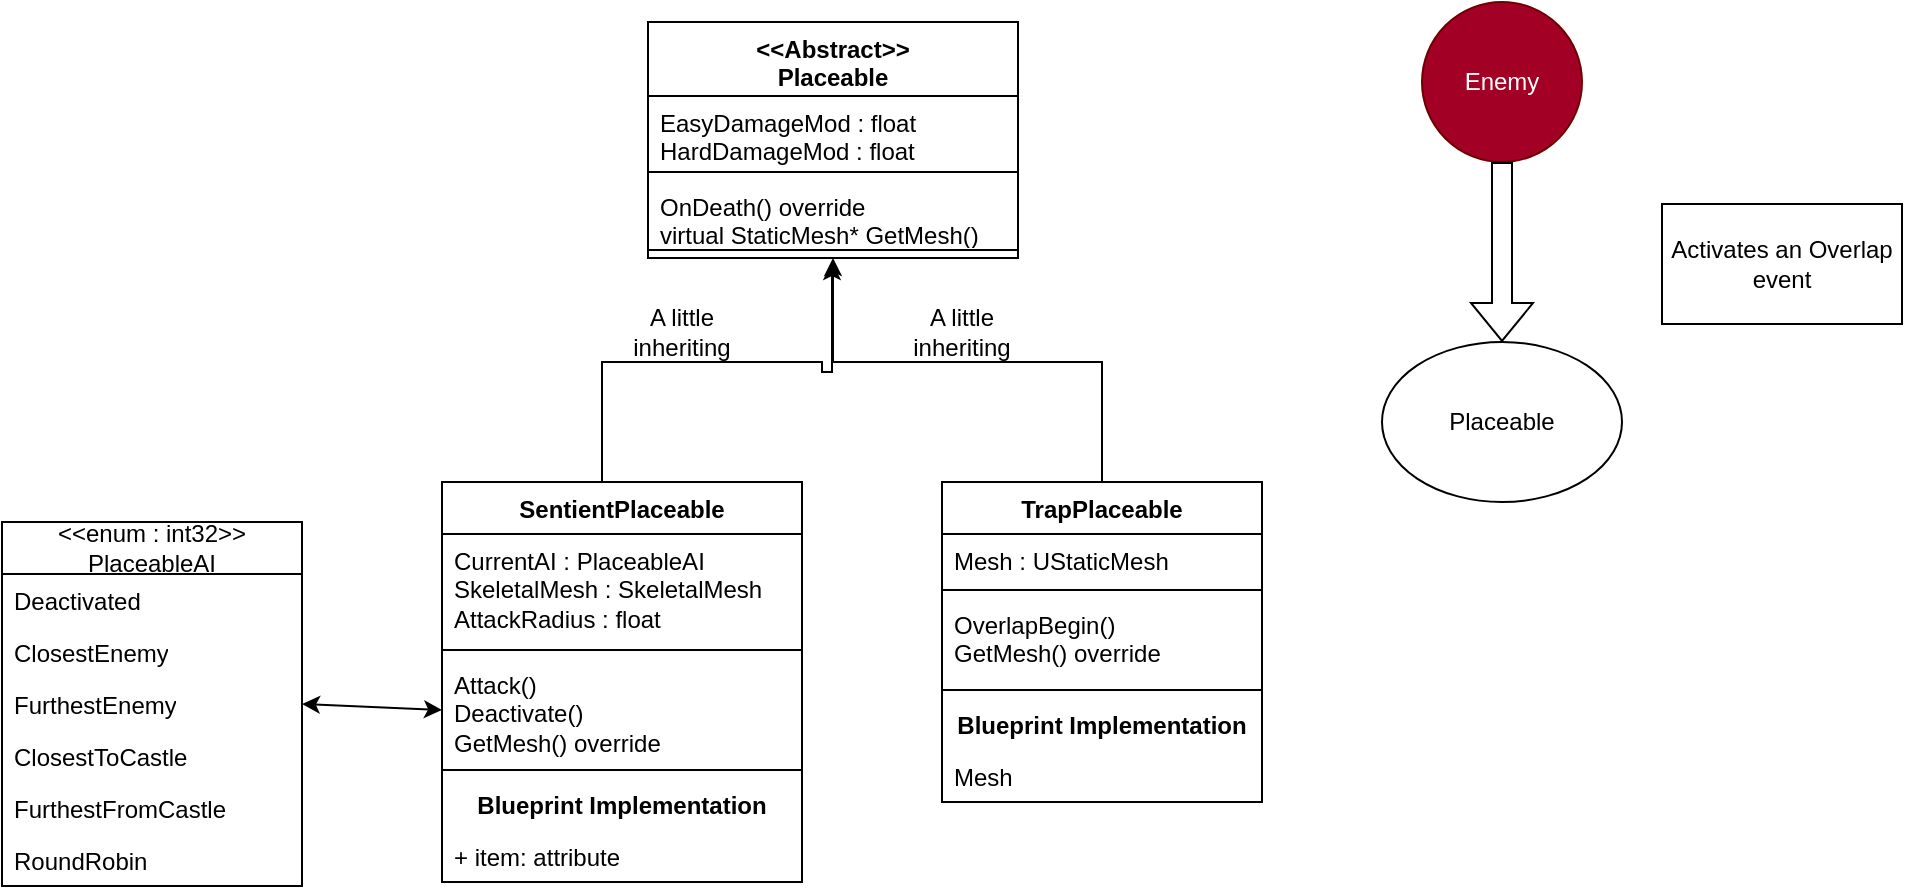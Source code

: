 <mxfile version="23.1.5" type="device">
  <diagram name="Page-1" id="dvUW2eC1L8cqyB-riuxm">
    <mxGraphModel dx="989" dy="582" grid="1" gridSize="10" guides="1" tooltips="1" connect="1" arrows="1" fold="1" page="1" pageScale="1" pageWidth="850" pageHeight="1100" math="0" shadow="0">
      <root>
        <mxCell id="0" />
        <mxCell id="1" parent="0" />
        <mxCell id="raxqcrFRsS7nDfgu2iXv-1" value="&amp;lt;&amp;lt;enum : int32&amp;gt;&amp;gt;&lt;br&gt;PlaceableAI" style="swimlane;fontStyle=0;childLayout=stackLayout;horizontal=1;startSize=26;fillColor=none;horizontalStack=0;resizeParent=1;resizeParentMax=0;resizeLast=0;collapsible=1;marginBottom=0;whiteSpace=wrap;html=1;" parent="1" vertex="1">
          <mxGeometry x="10" y="320" width="150" height="182" as="geometry" />
        </mxCell>
        <mxCell id="raxqcrFRsS7nDfgu2iXv-6" value="Deactivated" style="text;strokeColor=none;fillColor=none;align=left;verticalAlign=top;spacingLeft=4;spacingRight=4;overflow=hidden;rotatable=0;points=[[0,0.5],[1,0.5]];portConstraint=eastwest;whiteSpace=wrap;html=1;" parent="raxqcrFRsS7nDfgu2iXv-1" vertex="1">
          <mxGeometry y="26" width="150" height="26" as="geometry" />
        </mxCell>
        <mxCell id="raxqcrFRsS7nDfgu2iXv-2" value="ClosestEnemy" style="text;strokeColor=none;fillColor=none;align=left;verticalAlign=top;spacingLeft=4;spacingRight=4;overflow=hidden;rotatable=0;points=[[0,0.5],[1,0.5]];portConstraint=eastwest;whiteSpace=wrap;html=1;" parent="raxqcrFRsS7nDfgu2iXv-1" vertex="1">
          <mxGeometry y="52" width="150" height="26" as="geometry" />
        </mxCell>
        <mxCell id="raxqcrFRsS7nDfgu2iXv-3" value="FurthestEnemy" style="text;strokeColor=none;fillColor=none;align=left;verticalAlign=top;spacingLeft=4;spacingRight=4;overflow=hidden;rotatable=0;points=[[0,0.5],[1,0.5]];portConstraint=eastwest;whiteSpace=wrap;html=1;" parent="raxqcrFRsS7nDfgu2iXv-1" vertex="1">
          <mxGeometry y="78" width="150" height="26" as="geometry" />
        </mxCell>
        <mxCell id="raxqcrFRsS7nDfgu2iXv-4" value="ClosestToCastle" style="text;strokeColor=none;fillColor=none;align=left;verticalAlign=top;spacingLeft=4;spacingRight=4;overflow=hidden;rotatable=0;points=[[0,0.5],[1,0.5]];portConstraint=eastwest;whiteSpace=wrap;html=1;" parent="raxqcrFRsS7nDfgu2iXv-1" vertex="1">
          <mxGeometry y="104" width="150" height="26" as="geometry" />
        </mxCell>
        <mxCell id="raxqcrFRsS7nDfgu2iXv-5" value="FurthestFromCastle" style="text;strokeColor=none;fillColor=none;align=left;verticalAlign=top;spacingLeft=4;spacingRight=4;overflow=hidden;rotatable=0;points=[[0,0.5],[1,0.5]];portConstraint=eastwest;whiteSpace=wrap;html=1;" parent="raxqcrFRsS7nDfgu2iXv-1" vertex="1">
          <mxGeometry y="130" width="150" height="26" as="geometry" />
        </mxCell>
        <mxCell id="raxqcrFRsS7nDfgu2iXv-7" value="RoundRobin" style="text;strokeColor=none;fillColor=none;align=left;verticalAlign=top;spacingLeft=4;spacingRight=4;overflow=hidden;rotatable=0;points=[[0,0.5],[1,0.5]];portConstraint=eastwest;whiteSpace=wrap;html=1;" parent="raxqcrFRsS7nDfgu2iXv-1" vertex="1">
          <mxGeometry y="156" width="150" height="26" as="geometry" />
        </mxCell>
        <mxCell id="raxqcrFRsS7nDfgu2iXv-16" value="" style="edgeStyle=orthogonalEdgeStyle;rounded=0;orthogonalLoop=1;jettySize=auto;html=1;exitX=0.5;exitY=0;exitDx=0;exitDy=0;" parent="1" source="raxqcrFRsS7nDfgu2iXv-9" edge="1">
          <mxGeometry relative="1" as="geometry">
            <mxPoint x="425.0" y="190.0" as="targetPoint" />
            <Array as="points">
              <mxPoint x="310" y="240" />
              <mxPoint x="420" y="240" />
              <mxPoint x="420" y="245" />
              <mxPoint x="425" y="245" />
            </Array>
          </mxGeometry>
        </mxCell>
        <mxCell id="raxqcrFRsS7nDfgu2iXv-9" value="SentientPlaceable" style="swimlane;fontStyle=1;align=center;verticalAlign=top;childLayout=stackLayout;horizontal=1;startSize=26;horizontalStack=0;resizeParent=1;resizeParentMax=0;resizeLast=0;collapsible=1;marginBottom=0;whiteSpace=wrap;html=1;" parent="1" vertex="1">
          <mxGeometry x="230" y="300" width="180" height="200" as="geometry" />
        </mxCell>
        <mxCell id="raxqcrFRsS7nDfgu2iXv-10" value="CurrentAI : PlaceableAI&lt;br&gt;SkeletalMesh : SkeletalMesh&lt;br&gt;AttackRadius : float" style="text;strokeColor=none;fillColor=none;align=left;verticalAlign=top;spacingLeft=4;spacingRight=4;overflow=hidden;rotatable=0;points=[[0,0.5],[1,0.5]];portConstraint=eastwest;whiteSpace=wrap;html=1;" parent="raxqcrFRsS7nDfgu2iXv-9" vertex="1">
          <mxGeometry y="26" width="180" height="54" as="geometry" />
        </mxCell>
        <mxCell id="raxqcrFRsS7nDfgu2iXv-11" value="" style="line;strokeWidth=1;fillColor=none;align=left;verticalAlign=middle;spacingTop=-1;spacingLeft=3;spacingRight=3;rotatable=0;labelPosition=right;points=[];portConstraint=eastwest;strokeColor=inherit;" parent="raxqcrFRsS7nDfgu2iXv-9" vertex="1">
          <mxGeometry y="80" width="180" height="8" as="geometry" />
        </mxCell>
        <mxCell id="raxqcrFRsS7nDfgu2iXv-12" value="Attack()&lt;br&gt;Deactivate()&lt;br&gt;GetMesh() override" style="text;strokeColor=none;fillColor=none;align=left;verticalAlign=top;spacingLeft=4;spacingRight=4;overflow=hidden;rotatable=0;points=[[0,0.5],[1,0.5]];portConstraint=eastwest;whiteSpace=wrap;html=1;" parent="raxqcrFRsS7nDfgu2iXv-9" vertex="1">
          <mxGeometry y="88" width="180" height="52" as="geometry" />
        </mxCell>
        <mxCell id="raxqcrFRsS7nDfgu2iXv-13" value="" style="line;strokeWidth=1;fillColor=none;align=left;verticalAlign=middle;spacingTop=-1;spacingLeft=3;spacingRight=3;rotatable=0;labelPosition=right;points=[];portConstraint=eastwest;strokeColor=inherit;" parent="raxqcrFRsS7nDfgu2iXv-9" vertex="1">
          <mxGeometry y="140" width="180" height="8" as="geometry" />
        </mxCell>
        <mxCell id="raxqcrFRsS7nDfgu2iXv-14" value="&lt;b&gt;Blueprint Implementation&lt;/b&gt;" style="text;strokeColor=none;fillColor=none;align=center;verticalAlign=top;spacingLeft=4;spacingRight=4;overflow=hidden;rotatable=0;points=[[0,0.5],[1,0.5]];portConstraint=eastwest;whiteSpace=wrap;html=1;" parent="raxqcrFRsS7nDfgu2iXv-9" vertex="1">
          <mxGeometry y="148" width="180" height="26" as="geometry" />
        </mxCell>
        <mxCell id="raxqcrFRsS7nDfgu2iXv-15" value="+ item: attribute" style="text;strokeColor=none;fillColor=none;align=left;verticalAlign=top;spacingLeft=4;spacingRight=4;overflow=hidden;rotatable=0;points=[[0,0.5],[1,0.5]];portConstraint=eastwest;whiteSpace=wrap;html=1;" parent="raxqcrFRsS7nDfgu2iXv-9" vertex="1">
          <mxGeometry y="174" width="180" height="26" as="geometry" />
        </mxCell>
        <mxCell id="raxqcrFRsS7nDfgu2iXv-17" value="A little inheriting" style="text;html=1;align=center;verticalAlign=middle;whiteSpace=wrap;rounded=0;" parent="1" vertex="1">
          <mxGeometry x="320" y="210" width="60" height="30" as="geometry" />
        </mxCell>
        <mxCell id="raxqcrFRsS7nDfgu2iXv-18" value="" style="endArrow=classic;startArrow=classic;html=1;rounded=0;exitX=1;exitY=0.5;exitDx=0;exitDy=0;entryX=0;entryY=0.5;entryDx=0;entryDy=0;" parent="1" source="raxqcrFRsS7nDfgu2iXv-3" target="raxqcrFRsS7nDfgu2iXv-12" edge="1">
          <mxGeometry width="50" height="50" relative="1" as="geometry">
            <mxPoint x="150" y="380" as="sourcePoint" />
            <mxPoint x="200" y="330" as="targetPoint" />
          </mxGeometry>
        </mxCell>
        <mxCell id="raxqcrFRsS7nDfgu2iXv-19" value="Enemy" style="ellipse;whiteSpace=wrap;html=1;aspect=fixed;fillColor=#a20025;fontColor=#ffffff;strokeColor=#6F0000;" parent="1" vertex="1">
          <mxGeometry x="720" y="60" width="80" height="80" as="geometry" />
        </mxCell>
        <mxCell id="raxqcrFRsS7nDfgu2iXv-20" value="" style="shape=flexArrow;endArrow=classic;html=1;rounded=0;exitX=0.5;exitY=1;exitDx=0;exitDy=0;" parent="1" source="raxqcrFRsS7nDfgu2iXv-19" edge="1">
          <mxGeometry width="50" height="50" relative="1" as="geometry">
            <mxPoint x="770" y="220" as="sourcePoint" />
            <mxPoint x="760" y="230" as="targetPoint" />
          </mxGeometry>
        </mxCell>
        <mxCell id="raxqcrFRsS7nDfgu2iXv-21" value="Placeable" style="ellipse;whiteSpace=wrap;html=1;" parent="1" vertex="1">
          <mxGeometry x="700" y="230" width="120" height="80" as="geometry" />
        </mxCell>
        <mxCell id="raxqcrFRsS7nDfgu2iXv-22" value="Activates an Overlap event" style="rounded=0;whiteSpace=wrap;html=1;" parent="1" vertex="1">
          <mxGeometry x="840" y="161" width="120" height="60" as="geometry" />
        </mxCell>
        <mxCell id="raxqcrFRsS7nDfgu2iXv-30" value="" style="edgeStyle=orthogonalEdgeStyle;rounded=0;orthogonalLoop=1;jettySize=auto;html=1;entryX=0.5;entryY=1;entryDx=0;entryDy=0;" parent="1" source="raxqcrFRsS7nDfgu2iXv-23" target="raxqcrFRsS7nDfgu2iXv-35" edge="1">
          <mxGeometry relative="1" as="geometry">
            <mxPoint x="425.0" y="182.5" as="targetPoint" />
            <Array as="points">
              <mxPoint x="560" y="240" />
              <mxPoint x="425" y="240" />
            </Array>
          </mxGeometry>
        </mxCell>
        <mxCell id="raxqcrFRsS7nDfgu2iXv-23" value="TrapPlaceable" style="swimlane;fontStyle=1;align=center;verticalAlign=top;childLayout=stackLayout;horizontal=1;startSize=26;horizontalStack=0;resizeParent=1;resizeParentMax=0;resizeLast=0;collapsible=1;marginBottom=0;whiteSpace=wrap;html=1;" parent="1" vertex="1">
          <mxGeometry x="480" y="300" width="160" height="160" as="geometry" />
        </mxCell>
        <mxCell id="raxqcrFRsS7nDfgu2iXv-24" value="Mesh : UStaticMesh" style="text;strokeColor=none;fillColor=none;align=left;verticalAlign=top;spacingLeft=4;spacingRight=4;overflow=hidden;rotatable=0;points=[[0,0.5],[1,0.5]];portConstraint=eastwest;whiteSpace=wrap;html=1;" parent="raxqcrFRsS7nDfgu2iXv-23" vertex="1">
          <mxGeometry y="26" width="160" height="24" as="geometry" />
        </mxCell>
        <mxCell id="raxqcrFRsS7nDfgu2iXv-25" value="" style="line;strokeWidth=1;fillColor=none;align=left;verticalAlign=middle;spacingTop=-1;spacingLeft=3;spacingRight=3;rotatable=0;labelPosition=right;points=[];portConstraint=eastwest;strokeColor=inherit;" parent="raxqcrFRsS7nDfgu2iXv-23" vertex="1">
          <mxGeometry y="50" width="160" height="8" as="geometry" />
        </mxCell>
        <mxCell id="raxqcrFRsS7nDfgu2iXv-26" value="OverlapBegin()&lt;br&gt;GetMesh() override" style="text;strokeColor=none;fillColor=none;align=left;verticalAlign=top;spacingLeft=4;spacingRight=4;overflow=hidden;rotatable=0;points=[[0,0.5],[1,0.5]];portConstraint=eastwest;whiteSpace=wrap;html=1;" parent="raxqcrFRsS7nDfgu2iXv-23" vertex="1">
          <mxGeometry y="58" width="160" height="42" as="geometry" />
        </mxCell>
        <mxCell id="raxqcrFRsS7nDfgu2iXv-27" value="" style="line;strokeWidth=1;fillColor=none;align=left;verticalAlign=middle;spacingTop=-1;spacingLeft=3;spacingRight=3;rotatable=0;labelPosition=right;points=[];portConstraint=eastwest;strokeColor=inherit;" parent="raxqcrFRsS7nDfgu2iXv-23" vertex="1">
          <mxGeometry y="100" width="160" height="8" as="geometry" />
        </mxCell>
        <mxCell id="raxqcrFRsS7nDfgu2iXv-28" value="&lt;b&gt;Blueprint Implementation&lt;/b&gt;" style="text;strokeColor=none;fillColor=none;align=center;verticalAlign=top;spacingLeft=4;spacingRight=4;overflow=hidden;rotatable=0;points=[[0,0.5],[1,0.5]];portConstraint=eastwest;whiteSpace=wrap;html=1;" parent="raxqcrFRsS7nDfgu2iXv-23" vertex="1">
          <mxGeometry y="108" width="160" height="26" as="geometry" />
        </mxCell>
        <mxCell id="raxqcrFRsS7nDfgu2iXv-29" value="Mesh" style="text;strokeColor=none;fillColor=none;align=left;verticalAlign=top;spacingLeft=4;spacingRight=4;overflow=hidden;rotatable=0;points=[[0,0.5],[1,0.5]];portConstraint=eastwest;whiteSpace=wrap;html=1;" parent="raxqcrFRsS7nDfgu2iXv-23" vertex="1">
          <mxGeometry y="134" width="160" height="26" as="geometry" />
        </mxCell>
        <mxCell id="raxqcrFRsS7nDfgu2iXv-32" value="A little inheriting" style="text;html=1;align=center;verticalAlign=middle;whiteSpace=wrap;rounded=0;" parent="1" vertex="1">
          <mxGeometry x="460" y="210" width="60" height="30" as="geometry" />
        </mxCell>
        <mxCell id="raxqcrFRsS7nDfgu2iXv-35" value="&amp;lt;&amp;lt;Abstract&amp;gt;&amp;gt;&lt;br&gt;Placeable" style="swimlane;fontStyle=1;align=center;verticalAlign=top;childLayout=stackLayout;horizontal=1;startSize=37;horizontalStack=0;resizeParent=1;resizeParentMax=0;resizeLast=0;collapsible=1;marginBottom=0;whiteSpace=wrap;html=1;" parent="1" vertex="1">
          <mxGeometry x="333" y="70" width="185" height="118" as="geometry" />
        </mxCell>
        <mxCell id="raxqcrFRsS7nDfgu2iXv-36" value="EasyDamageMod : float&lt;br&gt;HardDamageMod : float" style="text;strokeColor=none;fillColor=none;align=left;verticalAlign=top;spacingLeft=4;spacingRight=4;overflow=hidden;rotatable=0;points=[[0,0.5],[1,0.5]];portConstraint=eastwest;whiteSpace=wrap;html=1;" parent="raxqcrFRsS7nDfgu2iXv-35" vertex="1">
          <mxGeometry y="37" width="185" height="34" as="geometry" />
        </mxCell>
        <mxCell id="raxqcrFRsS7nDfgu2iXv-37" value="" style="line;strokeWidth=1;fillColor=none;align=left;verticalAlign=middle;spacingTop=-1;spacingLeft=3;spacingRight=3;rotatable=0;labelPosition=right;points=[];portConstraint=eastwest;strokeColor=inherit;" parent="raxqcrFRsS7nDfgu2iXv-35" vertex="1">
          <mxGeometry y="71" width="185" height="8" as="geometry" />
        </mxCell>
        <mxCell id="raxqcrFRsS7nDfgu2iXv-38" value="OnDeath() override&lt;br&gt;virtual StaticMesh* GetMesh()" style="text;strokeColor=none;fillColor=none;align=left;verticalAlign=top;spacingLeft=4;spacingRight=4;overflow=hidden;rotatable=0;points=[[0,0.5],[1,0.5]];portConstraint=eastwest;whiteSpace=wrap;html=1;" parent="raxqcrFRsS7nDfgu2iXv-35" vertex="1">
          <mxGeometry y="79" width="185" height="31" as="geometry" />
        </mxCell>
        <mxCell id="raxqcrFRsS7nDfgu2iXv-39" value="" style="line;strokeWidth=1;fillColor=none;align=left;verticalAlign=middle;spacingTop=-1;spacingLeft=3;spacingRight=3;rotatable=0;labelPosition=right;points=[];portConstraint=eastwest;strokeColor=inherit;" parent="raxqcrFRsS7nDfgu2iXv-35" vertex="1">
          <mxGeometry y="110" width="185" height="8" as="geometry" />
        </mxCell>
      </root>
    </mxGraphModel>
  </diagram>
</mxfile>
